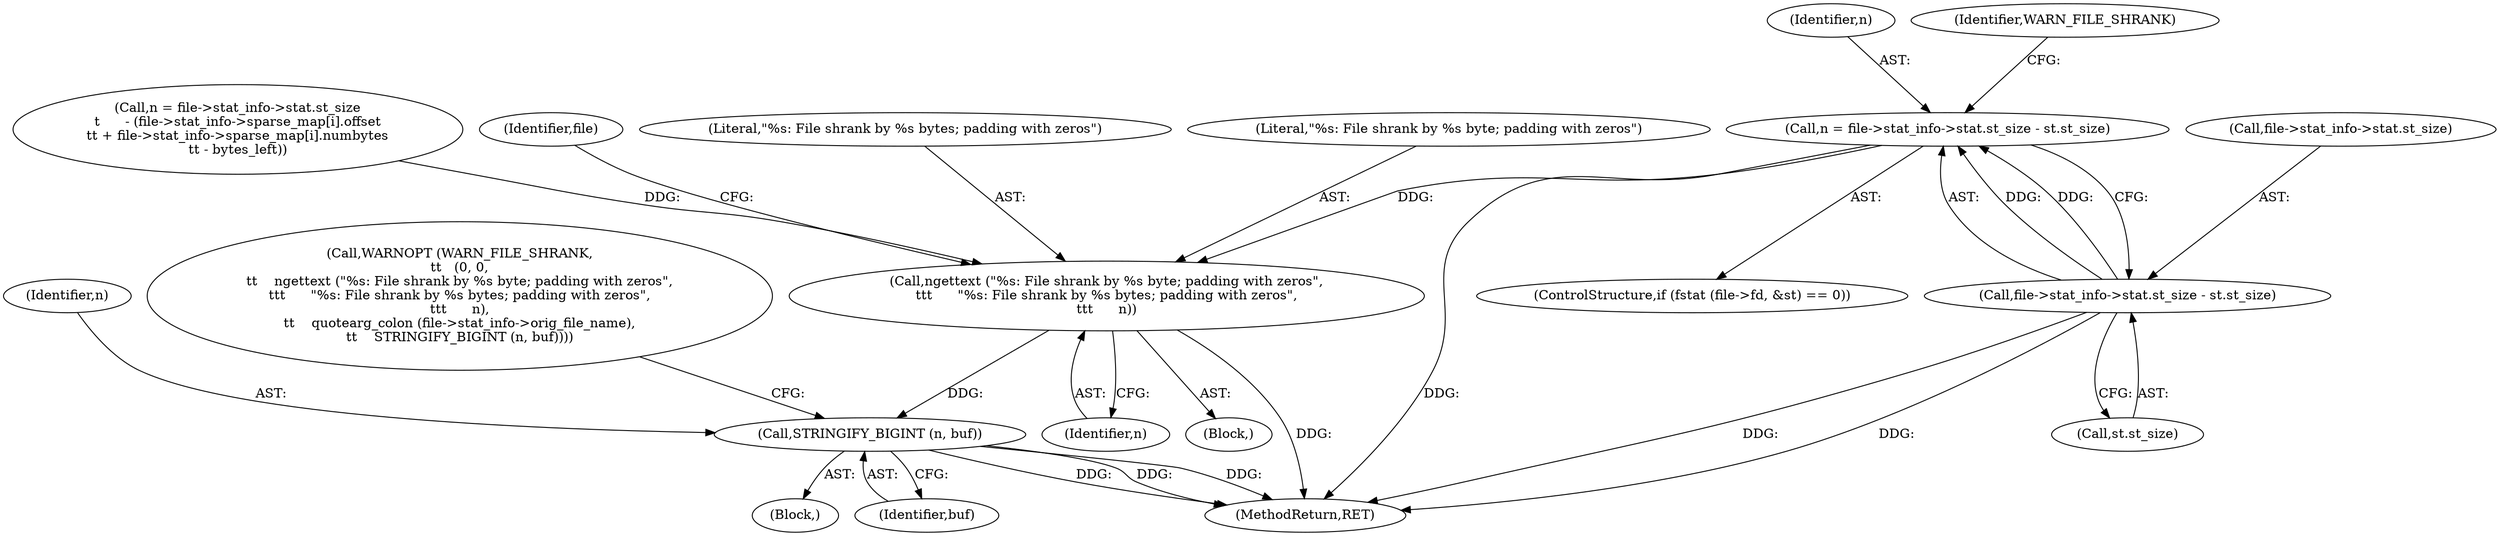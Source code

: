 digraph "0_savannah_c15c42ccd1e2377945fd0414eca1a49294bff454@integer" {
"1000214" [label="(Call,n = file->stat_info->stat.st_size - st.st_size)"];
"1000216" [label="(Call,file->stat_info->stat.st_size - st.st_size)"];
"1000266" [label="(Call,ngettext (\"%s: File shrank by %s byte; padding with zeros\",\n\t\t\t      \"%s: File shrank by %s bytes; padding with zeros\",\n\t\t\t      n))"];
"1000277" [label="(Call,STRINGIFY_BIGINT (n, buf))"];
"1000507" [label="(MethodReturn,RET)"];
"1000228" [label="(Call,n = file->stat_info->stat.st_size\n\t      - (file->stat_info->sparse_map[i].offset\n\t\t + file->stat_info->sparse_map[i].numbytes\n\t\t - bytes_left))"];
"1000266" [label="(Call,ngettext (\"%s: File shrank by %s byte; padding with zeros\",\n\t\t\t      \"%s: File shrank by %s bytes; padding with zeros\",\n\t\t\t      n))"];
"1000270" [label="(Block,)"];
"1000274" [label="(Identifier,file)"];
"1000205" [label="(ControlStructure,if (fstat (file->fd, &st) == 0))"];
"1000224" [label="(Call,st.st_size)"];
"1000279" [label="(Identifier,buf)"];
"1000217" [label="(Call,file->stat_info->stat.st_size)"];
"1000268" [label="(Literal,\"%s: File shrank by %s bytes; padding with zeros\")"];
"1000265" [label="(Block,)"];
"1000269" [label="(Identifier,n)"];
"1000214" [label="(Call,n = file->stat_info->stat.st_size - st.st_size)"];
"1000215" [label="(Identifier,n)"];
"1000216" [label="(Call,file->stat_info->stat.st_size - st.st_size)"];
"1000278" [label="(Identifier,n)"];
"1000260" [label="(Identifier,WARN_FILE_SHRANK)"];
"1000267" [label="(Literal,\"%s: File shrank by %s byte; padding with zeros\")"];
"1000277" [label="(Call,STRINGIFY_BIGINT (n, buf))"];
"1000259" [label="(Call,WARNOPT (WARN_FILE_SHRANK,\n\t\t   (0, 0,\n\t\t    ngettext (\"%s: File shrank by %s byte; padding with zeros\",\n\t\t\t      \"%s: File shrank by %s bytes; padding with zeros\",\n\t\t\t      n),\n\t\t    quotearg_colon (file->stat_info->orig_file_name),\n\t\t    STRINGIFY_BIGINT (n, buf))))"];
"1000214" -> "1000205"  [label="AST: "];
"1000214" -> "1000216"  [label="CFG: "];
"1000215" -> "1000214"  [label="AST: "];
"1000216" -> "1000214"  [label="AST: "];
"1000260" -> "1000214"  [label="CFG: "];
"1000214" -> "1000507"  [label="DDG: "];
"1000216" -> "1000214"  [label="DDG: "];
"1000216" -> "1000214"  [label="DDG: "];
"1000214" -> "1000266"  [label="DDG: "];
"1000216" -> "1000224"  [label="CFG: "];
"1000217" -> "1000216"  [label="AST: "];
"1000224" -> "1000216"  [label="AST: "];
"1000216" -> "1000507"  [label="DDG: "];
"1000216" -> "1000507"  [label="DDG: "];
"1000266" -> "1000265"  [label="AST: "];
"1000266" -> "1000269"  [label="CFG: "];
"1000267" -> "1000266"  [label="AST: "];
"1000268" -> "1000266"  [label="AST: "];
"1000269" -> "1000266"  [label="AST: "];
"1000274" -> "1000266"  [label="CFG: "];
"1000266" -> "1000507"  [label="DDG: "];
"1000228" -> "1000266"  [label="DDG: "];
"1000266" -> "1000277"  [label="DDG: "];
"1000277" -> "1000270"  [label="AST: "];
"1000277" -> "1000279"  [label="CFG: "];
"1000278" -> "1000277"  [label="AST: "];
"1000279" -> "1000277"  [label="AST: "];
"1000259" -> "1000277"  [label="CFG: "];
"1000277" -> "1000507"  [label="DDG: "];
"1000277" -> "1000507"  [label="DDG: "];
"1000277" -> "1000507"  [label="DDG: "];
}
